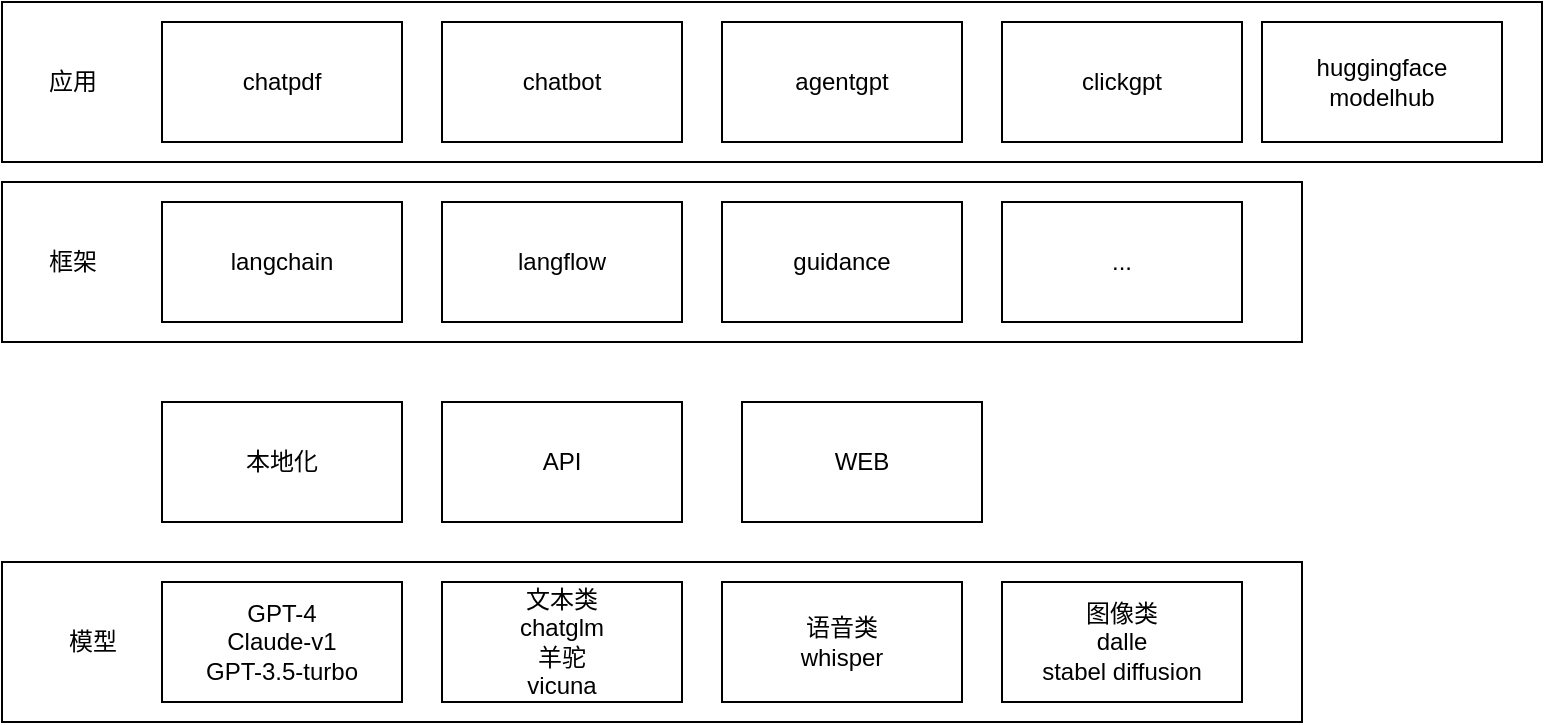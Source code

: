 <mxfile version="21.3.3" type="github">
  <diagram name="第 1 页" id="gucCm2ppd47SxsXJn5QK">
    <mxGraphModel dx="954" dy="1705" grid="1" gridSize="10" guides="1" tooltips="1" connect="1" arrows="1" fold="1" page="1" pageScale="1" pageWidth="827" pageHeight="1169" math="0" shadow="0">
      <root>
        <mxCell id="0" />
        <mxCell id="1" parent="0" />
        <mxCell id="EYhL-snGSQvqWWDRq-WC-5" value="" style="rounded=0;whiteSpace=wrap;html=1;" vertex="1" parent="1">
          <mxGeometry x="20" y="270" width="650" height="80" as="geometry" />
        </mxCell>
        <mxCell id="EYhL-snGSQvqWWDRq-WC-1" value="GPT-4&lt;br&gt;Claude-v1&lt;br&gt;GPT-3.5-turbo" style="rounded=0;whiteSpace=wrap;html=1;" vertex="1" parent="1">
          <mxGeometry x="100" y="280" width="120" height="60" as="geometry" />
        </mxCell>
        <mxCell id="EYhL-snGSQvqWWDRq-WC-2" value="文本类&lt;br&gt;chatglm&lt;br&gt;羊驼&lt;br&gt;vicuna" style="rounded=0;whiteSpace=wrap;html=1;" vertex="1" parent="1">
          <mxGeometry x="240" y="280" width="120" height="60" as="geometry" />
        </mxCell>
        <mxCell id="EYhL-snGSQvqWWDRq-WC-3" value="语音类&lt;br&gt;whisper" style="rounded=0;whiteSpace=wrap;html=1;" vertex="1" parent="1">
          <mxGeometry x="380" y="280" width="120" height="60" as="geometry" />
        </mxCell>
        <mxCell id="EYhL-snGSQvqWWDRq-WC-4" value="图像类&lt;br&gt;dalle&lt;br&gt;stabel diffusion" style="rounded=0;whiteSpace=wrap;html=1;" vertex="1" parent="1">
          <mxGeometry x="520" y="280" width="120" height="60" as="geometry" />
        </mxCell>
        <mxCell id="EYhL-snGSQvqWWDRq-WC-6" value="本地化" style="rounded=0;whiteSpace=wrap;html=1;" vertex="1" parent="1">
          <mxGeometry x="100" y="190" width="120" height="60" as="geometry" />
        </mxCell>
        <mxCell id="EYhL-snGSQvqWWDRq-WC-7" value="API" style="rounded=0;whiteSpace=wrap;html=1;" vertex="1" parent="1">
          <mxGeometry x="240" y="190" width="120" height="60" as="geometry" />
        </mxCell>
        <mxCell id="EYhL-snGSQvqWWDRq-WC-8" value="WEB" style="rounded=0;whiteSpace=wrap;html=1;" vertex="1" parent="1">
          <mxGeometry x="390" y="190" width="120" height="60" as="geometry" />
        </mxCell>
        <mxCell id="EYhL-snGSQvqWWDRq-WC-10" value="" style="rounded=0;whiteSpace=wrap;html=1;" vertex="1" parent="1">
          <mxGeometry x="20" y="80" width="650" height="80" as="geometry" />
        </mxCell>
        <mxCell id="EYhL-snGSQvqWWDRq-WC-11" value="langchain" style="rounded=0;whiteSpace=wrap;html=1;" vertex="1" parent="1">
          <mxGeometry x="100" y="90" width="120" height="60" as="geometry" />
        </mxCell>
        <mxCell id="EYhL-snGSQvqWWDRq-WC-12" value="langflow" style="rounded=0;whiteSpace=wrap;html=1;" vertex="1" parent="1">
          <mxGeometry x="240" y="90" width="120" height="60" as="geometry" />
        </mxCell>
        <mxCell id="EYhL-snGSQvqWWDRq-WC-13" value="guidance" style="rounded=0;whiteSpace=wrap;html=1;" vertex="1" parent="1">
          <mxGeometry x="380" y="90" width="120" height="60" as="geometry" />
        </mxCell>
        <mxCell id="EYhL-snGSQvqWWDRq-WC-14" value="..." style="rounded=0;whiteSpace=wrap;html=1;" vertex="1" parent="1">
          <mxGeometry x="520" y="90" width="120" height="60" as="geometry" />
        </mxCell>
        <mxCell id="EYhL-snGSQvqWWDRq-WC-15" value="模型" style="text;html=1;align=center;verticalAlign=middle;resizable=0;points=[];autosize=1;strokeColor=none;fillColor=none;" vertex="1" parent="1">
          <mxGeometry x="40" y="295" width="50" height="30" as="geometry" />
        </mxCell>
        <mxCell id="EYhL-snGSQvqWWDRq-WC-16" value="框架" style="text;html=1;align=center;verticalAlign=middle;resizable=0;points=[];autosize=1;strokeColor=none;fillColor=none;" vertex="1" parent="1">
          <mxGeometry x="30" y="105" width="50" height="30" as="geometry" />
        </mxCell>
        <mxCell id="EYhL-snGSQvqWWDRq-WC-17" value="" style="rounded=0;whiteSpace=wrap;html=1;" vertex="1" parent="1">
          <mxGeometry x="20" y="-10" width="770" height="80" as="geometry" />
        </mxCell>
        <mxCell id="EYhL-snGSQvqWWDRq-WC-18" value="chatpdf" style="rounded=0;whiteSpace=wrap;html=1;" vertex="1" parent="1">
          <mxGeometry x="100" width="120" height="60" as="geometry" />
        </mxCell>
        <mxCell id="EYhL-snGSQvqWWDRq-WC-19" value="chatbot" style="rounded=0;whiteSpace=wrap;html=1;" vertex="1" parent="1">
          <mxGeometry x="240" width="120" height="60" as="geometry" />
        </mxCell>
        <mxCell id="EYhL-snGSQvqWWDRq-WC-20" value="agentgpt" style="rounded=0;whiteSpace=wrap;html=1;" vertex="1" parent="1">
          <mxGeometry x="380" width="120" height="60" as="geometry" />
        </mxCell>
        <mxCell id="EYhL-snGSQvqWWDRq-WC-21" value="clickgpt" style="rounded=0;whiteSpace=wrap;html=1;" vertex="1" parent="1">
          <mxGeometry x="520" width="120" height="60" as="geometry" />
        </mxCell>
        <mxCell id="EYhL-snGSQvqWWDRq-WC-22" value="应用" style="text;html=1;align=center;verticalAlign=middle;resizable=0;points=[];autosize=1;strokeColor=none;fillColor=none;" vertex="1" parent="1">
          <mxGeometry x="30" y="15" width="50" height="30" as="geometry" />
        </mxCell>
        <mxCell id="EYhL-snGSQvqWWDRq-WC-23" value="huggingface&lt;br&gt;modelhub" style="rounded=0;whiteSpace=wrap;html=1;" vertex="1" parent="1">
          <mxGeometry x="650" width="120" height="60" as="geometry" />
        </mxCell>
      </root>
    </mxGraphModel>
  </diagram>
</mxfile>

